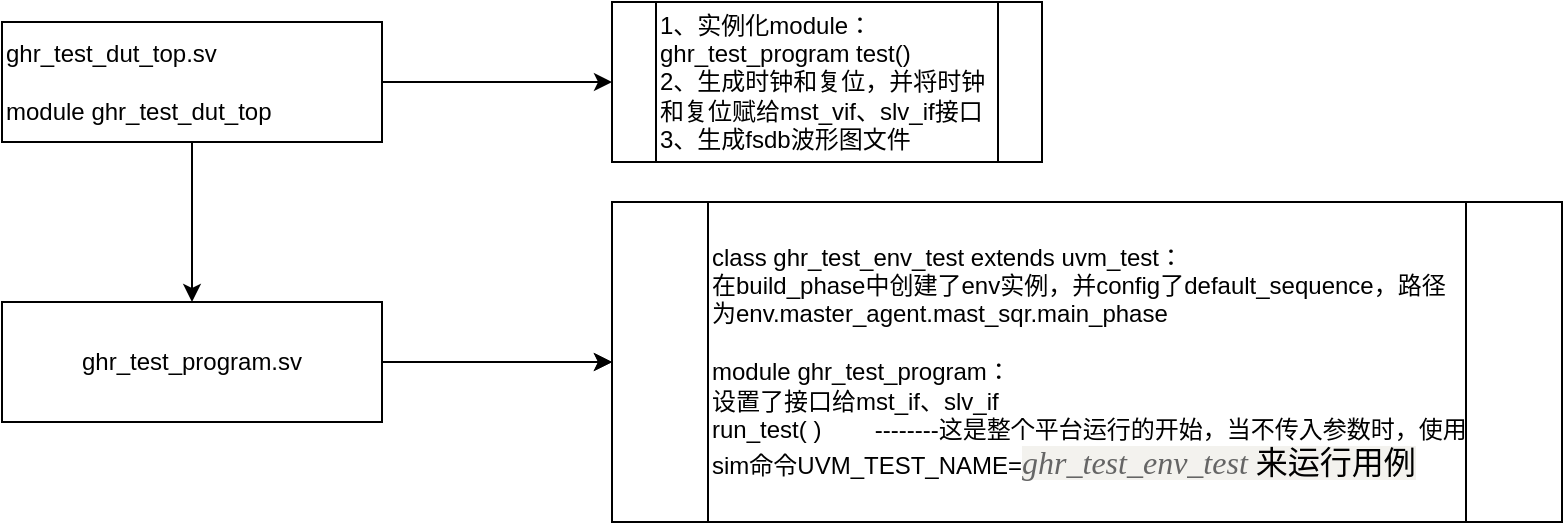 <mxfile version="14.9.0" type="github">
  <diagram id="dHyQosclc3NUR6HKDb04" name="Page-1">
    <mxGraphModel dx="1422" dy="794" grid="1" gridSize="10" guides="1" tooltips="1" connect="1" arrows="1" fold="1" page="1" pageScale="1" pageWidth="827" pageHeight="1169" math="0" shadow="0">
      <root>
        <mxCell id="0" />
        <mxCell id="1" parent="0" />
        <mxCell id="dHHoHIPFjKXj9bd5cRM4-3" value="" style="edgeStyle=orthogonalEdgeStyle;rounded=0;orthogonalLoop=1;jettySize=auto;html=1;" edge="1" parent="1" source="dHHoHIPFjKXj9bd5cRM4-1" target="dHHoHIPFjKXj9bd5cRM4-2">
          <mxGeometry relative="1" as="geometry" />
        </mxCell>
        <mxCell id="dHHoHIPFjKXj9bd5cRM4-5" value="" style="edgeStyle=orthogonalEdgeStyle;rounded=0;orthogonalLoop=1;jettySize=auto;html=1;" edge="1" parent="1" source="dHHoHIPFjKXj9bd5cRM4-1" target="dHHoHIPFjKXj9bd5cRM4-4">
          <mxGeometry relative="1" as="geometry" />
        </mxCell>
        <mxCell id="dHHoHIPFjKXj9bd5cRM4-1" value="ghr_test_dut_top.sv&lt;br&gt;&lt;br&gt;module&amp;nbsp;ghr_test_dut_top&lt;br&gt;" style="rounded=0;whiteSpace=wrap;html=1;align=left;" vertex="1" parent="1">
          <mxGeometry x="220" y="90" width="190" height="60" as="geometry" />
        </mxCell>
        <mxCell id="dHHoHIPFjKXj9bd5cRM4-9" value="" style="edgeStyle=orthogonalEdgeStyle;rounded=0;orthogonalLoop=1;jettySize=auto;html=1;" edge="1" parent="1" source="dHHoHIPFjKXj9bd5cRM4-2" target="dHHoHIPFjKXj9bd5cRM4-8">
          <mxGeometry relative="1" as="geometry" />
        </mxCell>
        <mxCell id="dHHoHIPFjKXj9bd5cRM4-10" value="" style="edgeStyle=orthogonalEdgeStyle;rounded=0;orthogonalLoop=1;jettySize=auto;html=1;" edge="1" parent="1" source="dHHoHIPFjKXj9bd5cRM4-2" target="dHHoHIPFjKXj9bd5cRM4-8">
          <mxGeometry relative="1" as="geometry" />
        </mxCell>
        <mxCell id="dHHoHIPFjKXj9bd5cRM4-2" value="ghr_test_program.sv" style="rounded=0;whiteSpace=wrap;html=1;" vertex="1" parent="1">
          <mxGeometry x="220" y="230" width="190" height="60" as="geometry" />
        </mxCell>
        <mxCell id="dHHoHIPFjKXj9bd5cRM4-4" value="1、实例化module：&lt;br&gt;ghr_test_program test()&lt;br&gt;2、生成时钟和复位，并将时钟和复位赋给mst_vif、slv_if接口&lt;br&gt;3、生成fsdb波形图文件" style="shape=process;whiteSpace=wrap;html=1;backgroundOutline=1;rounded=0;align=left;" vertex="1" parent="1">
          <mxGeometry x="525" y="80" width="215" height="80" as="geometry" />
        </mxCell>
        <mxCell id="dHHoHIPFjKXj9bd5cRM4-8" value="class ghr_test_env_test extends uvm_test：&lt;br&gt;在build_phase中创建了env实例，并config了default_sequence，路径为env.master_agent.mast_sqr.main_phase&lt;br&gt;&lt;br&gt;module&amp;nbsp;ghr_test_program：&lt;br&gt;设置了接口给mst_if、slv_if&lt;br&gt;run_test( )&amp;nbsp; &amp;nbsp; &amp;nbsp; &amp;nbsp; --------这是整个平台运行的开始，当不传入参数时，使用sim命令UVM_TEST_NAME=&lt;span style=&quot;color: rgb(101 , 101 , 101) ; font-family: &amp;#34;pt serif&amp;#34; , &amp;#34;times new roman&amp;#34; , &amp;#34;times&amp;#34; , serif ; font-size: 16px ; font-style: italic ; background-color: rgb(243 , 242 , 238)&quot;&gt;ghr_test_env_test &lt;/span&gt;&lt;span style=&quot;font-family: &amp;#34;pt serif&amp;#34; , &amp;#34;times new roman&amp;#34; , &amp;#34;times&amp;#34; , serif ; font-size: 16px ; background-color: rgb(243 , 242 , 238)&quot;&gt;来运行用例&lt;/span&gt;" style="shape=process;whiteSpace=wrap;html=1;backgroundOutline=1;rounded=0;align=left;" vertex="1" parent="1">
          <mxGeometry x="525" y="180" width="475" height="160" as="geometry" />
        </mxCell>
      </root>
    </mxGraphModel>
  </diagram>
</mxfile>
